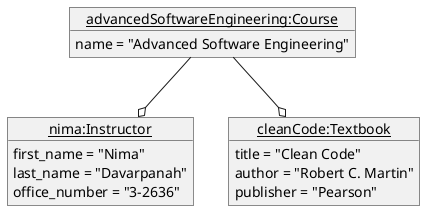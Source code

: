 @startuml
'https://plantuml.com/object-diagram

object "<u>advancedSoftwareEngineering:Course</u>" as ase {
    name = "Advanced Software Engineering"
}

object "<u>nima:Instructor</u>" as nima {
    first_name = "Nima"
    last_name = "Davarpanah"
    office_number = "3-2636"
}

object "<u>cleanCode:Textbook</u>" as clean_code {
    title = "Clean Code"
    author = "Robert C. Martin"
    publisher = "Pearson"
}

ase --o nima
ase --o clean_code
@enduml
